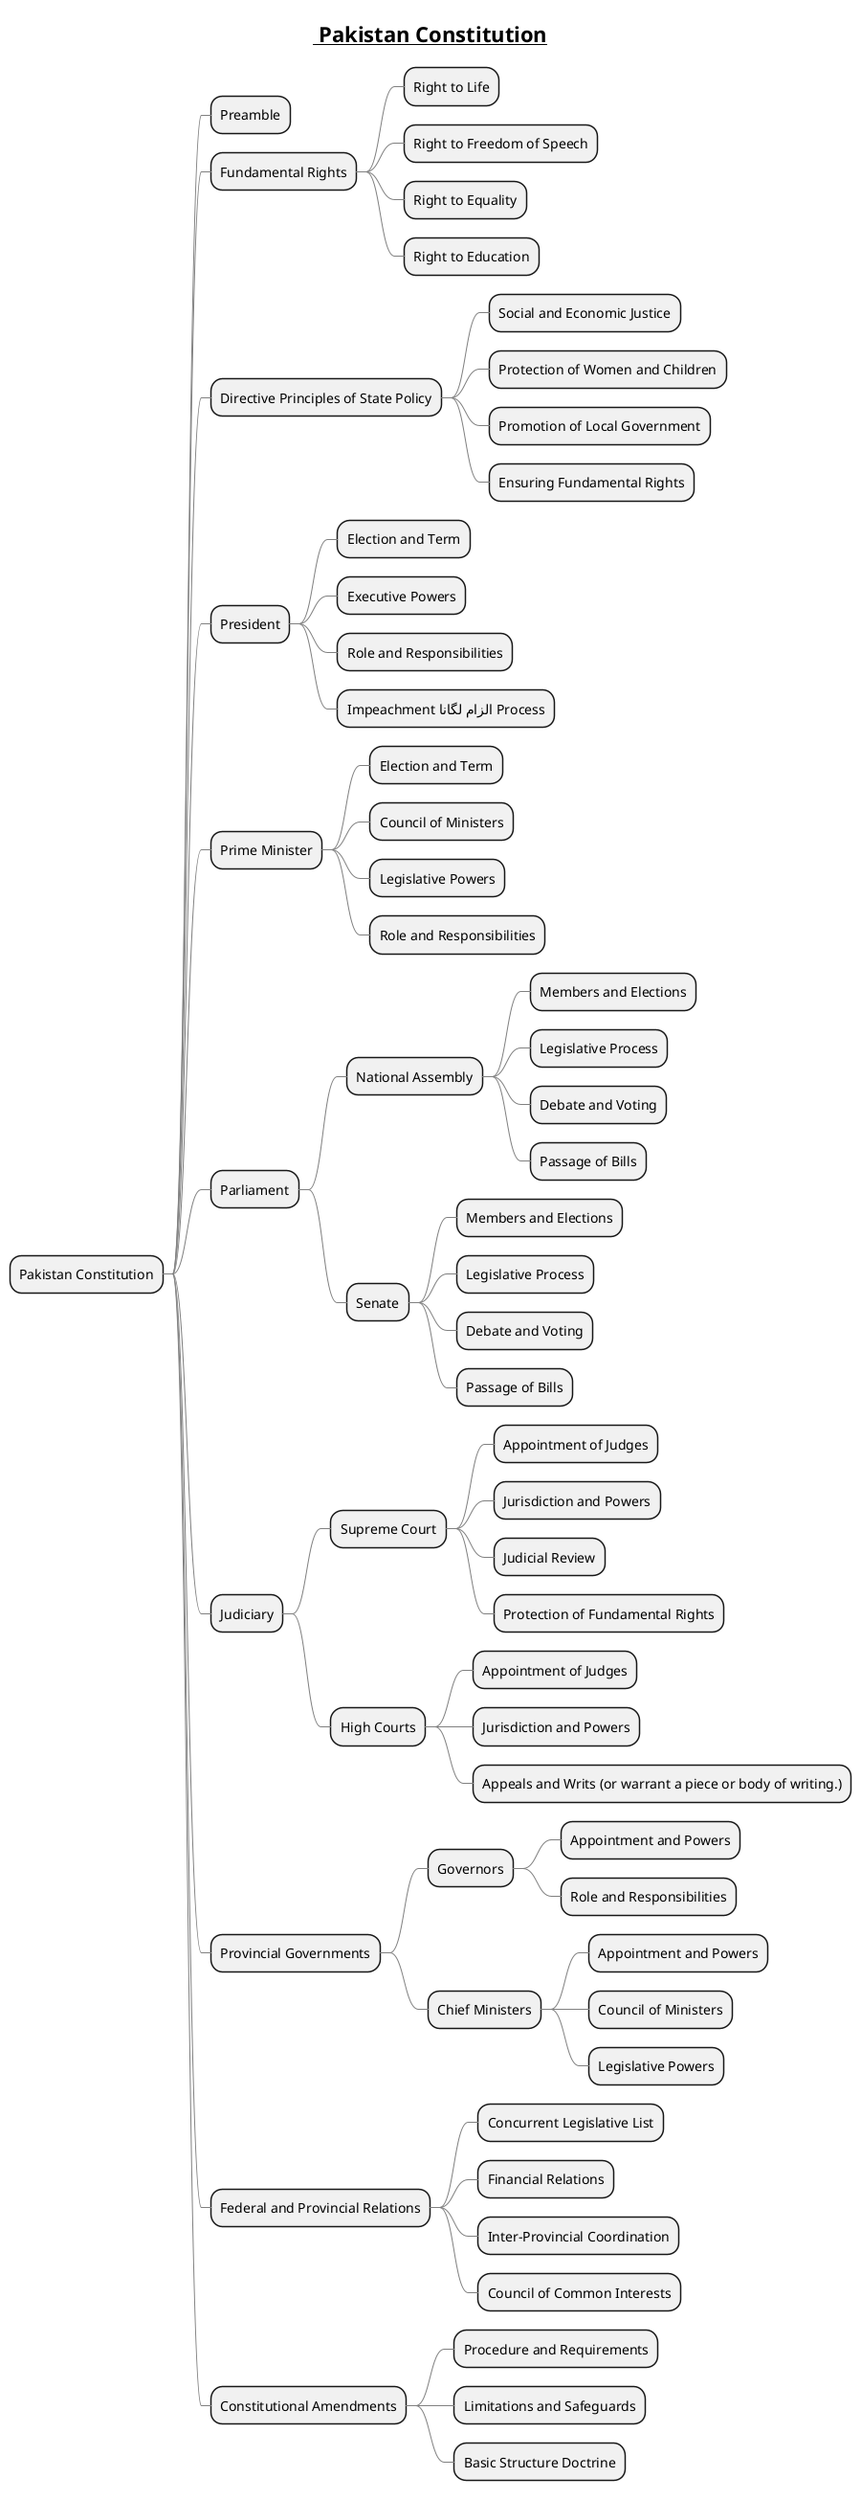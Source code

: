 @startmindmap
skinparam nodeWidth 250
skinparam nodeHeight 40
skinparam nodeFontSize 14
skinparam ArrowColor #808080

title =__ Pakistan Constitution__
* Pakistan Constitution
** Preamble
** Fundamental Rights
*** Right to Life
*** Right to Freedom of Speech
*** Right to Equality
*** Right to Education
** Directive Principles of State Policy
*** Social and Economic Justice
*** Protection of Women and Children
*** Promotion of Local Government
*** Ensuring Fundamental Rights
** President
*** Election and Term
*** Executive Powers
*** Role and Responsibilities
*** Impeachment الزام لگانا Process
** Prime Minister
*** Election and Term
*** Council of Ministers
*** Legislative Powers
*** Role and Responsibilities
** Parliament
*** National Assembly
**** Members and Elections
**** Legislative Process
**** Debate and Voting
**** Passage of Bills
*** Senate
**** Members and Elections
**** Legislative Process
**** Debate and Voting
**** Passage of Bills
** Judiciary
*** Supreme Court
**** Appointment of Judges
**** Jurisdiction and Powers
**** Judicial Review
**** Protection of Fundamental Rights
*** High Courts
**** Appointment of Judges
**** Jurisdiction and Powers
**** Appeals and Writs (or warrant a piece or body of writing.)
** Provincial Governments
*** Governors
**** Appointment and Powers
**** Role and Responsibilities
*** Chief Ministers
**** Appointment and Powers
**** Council of Ministers
**** Legislative Powers
** Federal and Provincial Relations
*** Concurrent Legislative List
*** Financial Relations
*** Inter-Provincial Coordination
*** Council of Common Interests
** Constitutional Amendments
*** Procedure and Requirements
*** Limitations and Safeguards
*** Basic Structure Doctrine
@endmindmap
